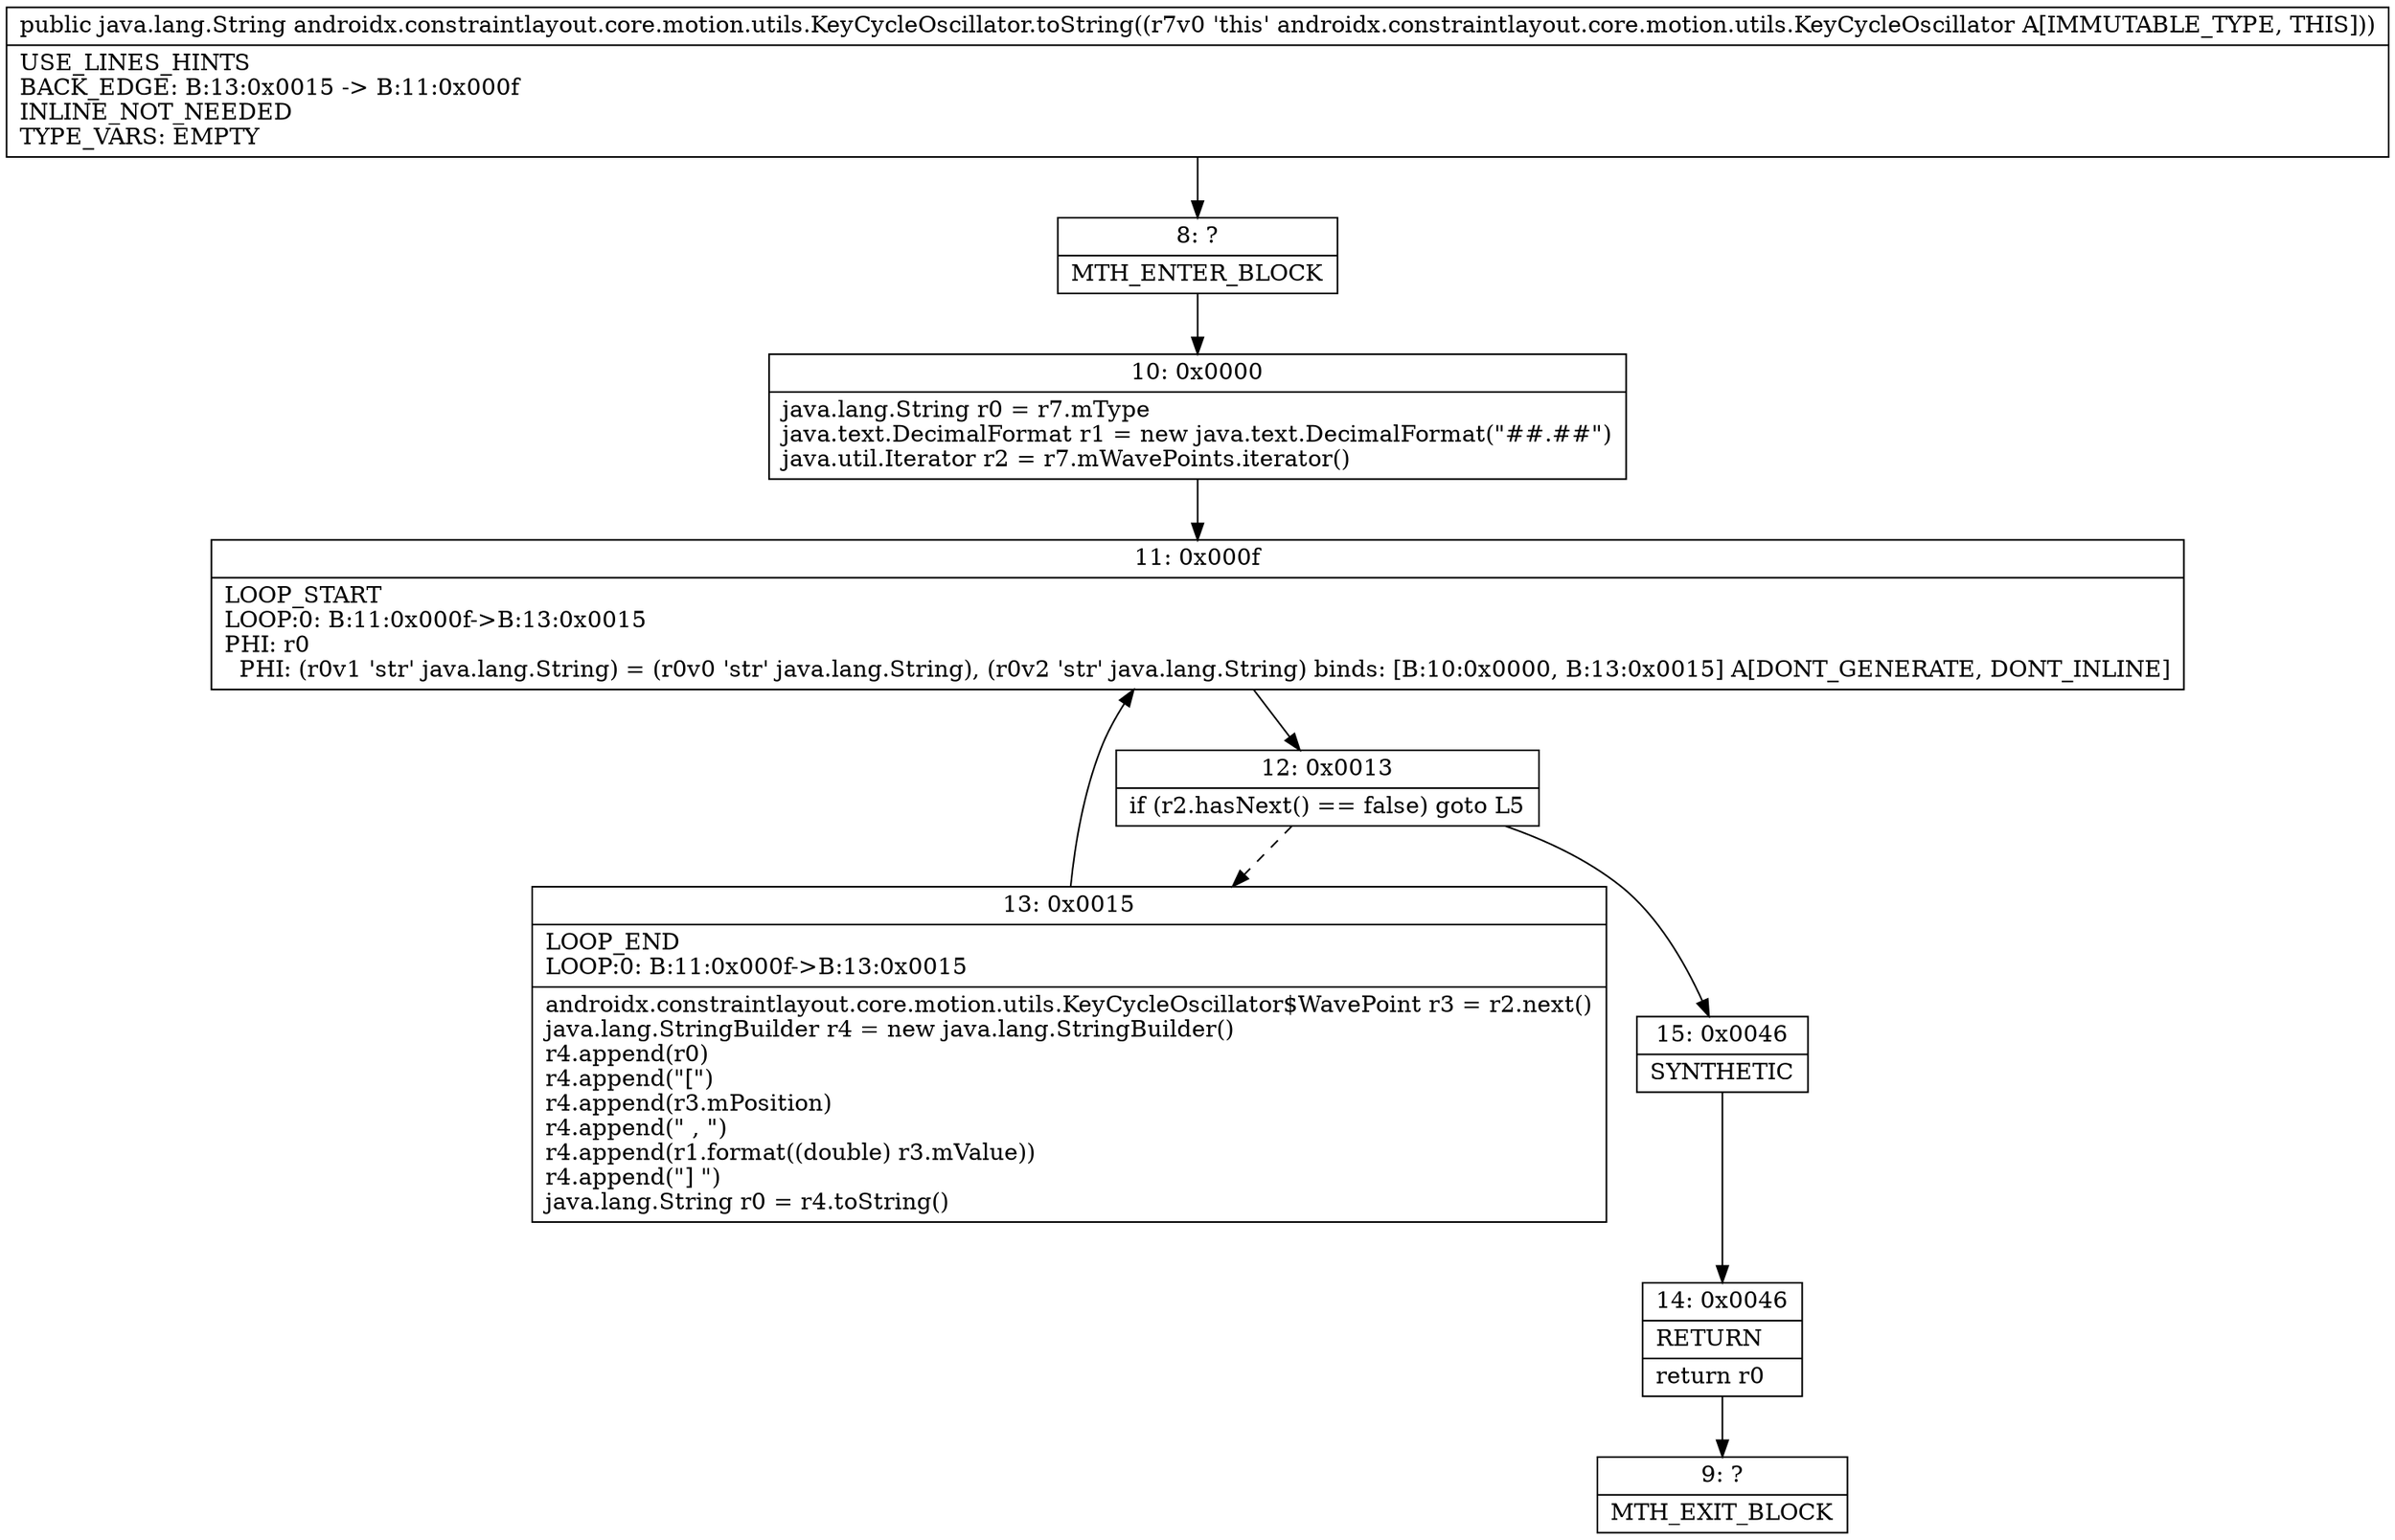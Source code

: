 digraph "CFG forandroidx.constraintlayout.core.motion.utils.KeyCycleOscillator.toString()Ljava\/lang\/String;" {
Node_8 [shape=record,label="{8\:\ ?|MTH_ENTER_BLOCK\l}"];
Node_10 [shape=record,label="{10\:\ 0x0000|java.lang.String r0 = r7.mType\ljava.text.DecimalFormat r1 = new java.text.DecimalFormat(\"##.##\")\ljava.util.Iterator r2 = r7.mWavePoints.iterator()\l}"];
Node_11 [shape=record,label="{11\:\ 0x000f|LOOP_START\lLOOP:0: B:11:0x000f\-\>B:13:0x0015\lPHI: r0 \l  PHI: (r0v1 'str' java.lang.String) = (r0v0 'str' java.lang.String), (r0v2 'str' java.lang.String) binds: [B:10:0x0000, B:13:0x0015] A[DONT_GENERATE, DONT_INLINE]\l}"];
Node_12 [shape=record,label="{12\:\ 0x0013|if (r2.hasNext() == false) goto L5\l}"];
Node_13 [shape=record,label="{13\:\ 0x0015|LOOP_END\lLOOP:0: B:11:0x000f\-\>B:13:0x0015\l|androidx.constraintlayout.core.motion.utils.KeyCycleOscillator$WavePoint r3 = r2.next()\ljava.lang.StringBuilder r4 = new java.lang.StringBuilder()\lr4.append(r0)\lr4.append(\"[\")\lr4.append(r3.mPosition)\lr4.append(\" , \")\lr4.append(r1.format((double) r3.mValue))\lr4.append(\"] \")\ljava.lang.String r0 = r4.toString()\l}"];
Node_15 [shape=record,label="{15\:\ 0x0046|SYNTHETIC\l}"];
Node_14 [shape=record,label="{14\:\ 0x0046|RETURN\l|return r0\l}"];
Node_9 [shape=record,label="{9\:\ ?|MTH_EXIT_BLOCK\l}"];
MethodNode[shape=record,label="{public java.lang.String androidx.constraintlayout.core.motion.utils.KeyCycleOscillator.toString((r7v0 'this' androidx.constraintlayout.core.motion.utils.KeyCycleOscillator A[IMMUTABLE_TYPE, THIS]))  | USE_LINES_HINTS\lBACK_EDGE: B:13:0x0015 \-\> B:11:0x000f\lINLINE_NOT_NEEDED\lTYPE_VARS: EMPTY\l}"];
MethodNode -> Node_8;Node_8 -> Node_10;
Node_10 -> Node_11;
Node_11 -> Node_12;
Node_12 -> Node_13[style=dashed];
Node_12 -> Node_15;
Node_13 -> Node_11;
Node_15 -> Node_14;
Node_14 -> Node_9;
}

